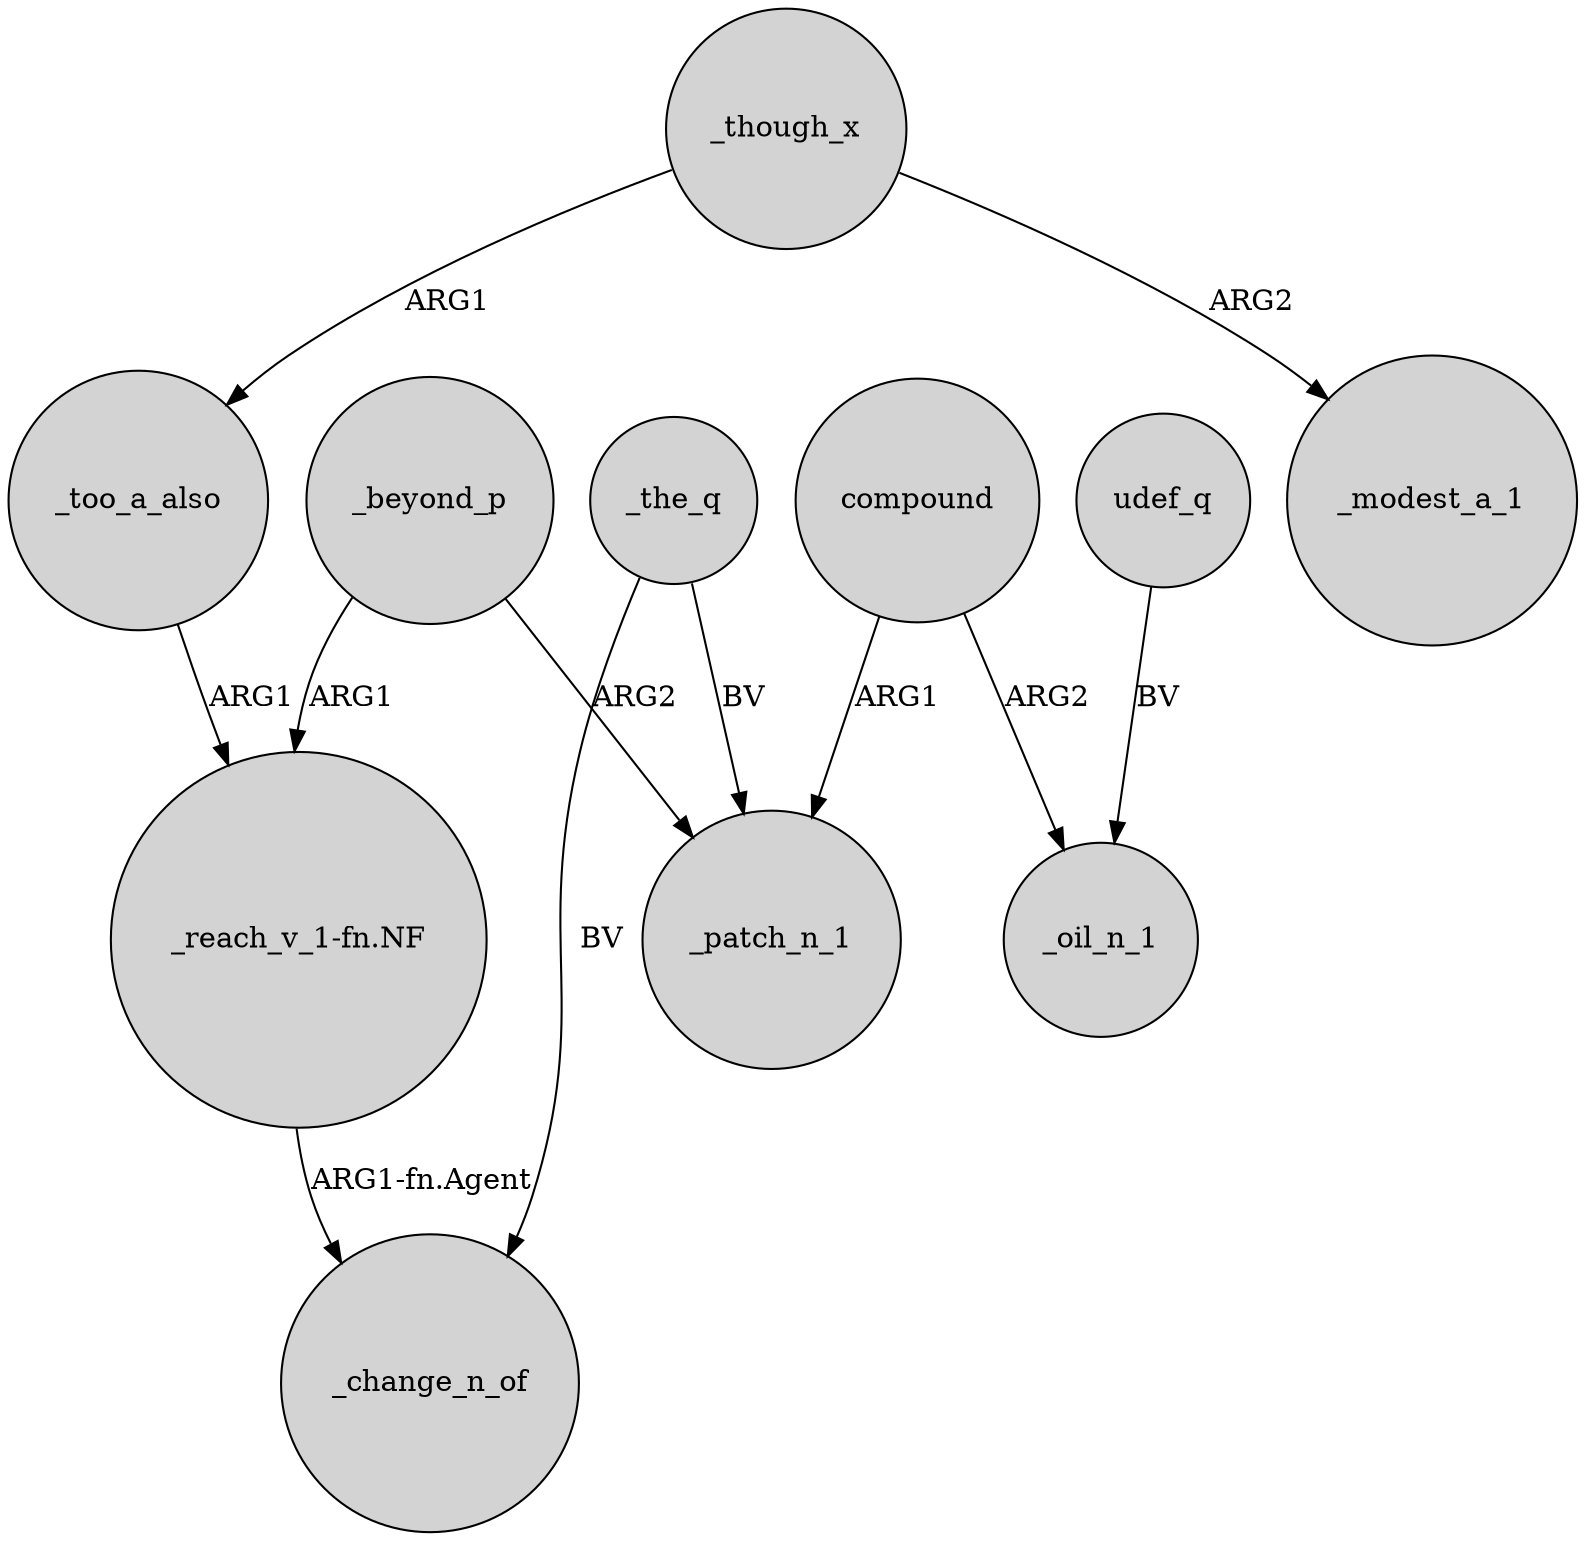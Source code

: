digraph {
	node [shape=circle style=filled]
	_too_a_also -> "_reach_v_1-fn.NF" [label=ARG1]
	_the_q -> _change_n_of [label=BV]
	_though_x -> _too_a_also [label=ARG1]
	_though_x -> _modest_a_1 [label=ARG2]
	_beyond_p -> _patch_n_1 [label=ARG2]
	compound -> _patch_n_1 [label=ARG1]
	"_reach_v_1-fn.NF" -> _change_n_of [label="ARG1-fn.Agent"]
	_beyond_p -> "_reach_v_1-fn.NF" [label=ARG1]
	_the_q -> _patch_n_1 [label=BV]
	udef_q -> _oil_n_1 [label=BV]
	compound -> _oil_n_1 [label=ARG2]
}
